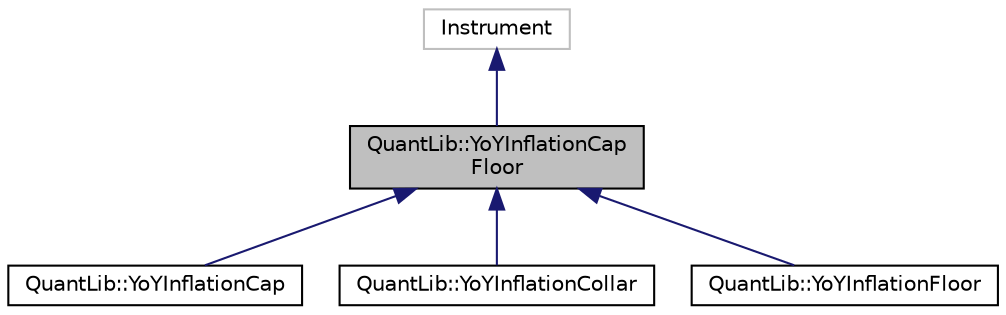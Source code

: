 digraph "QuantLib::YoYInflationCapFloor"
{
  edge [fontname="Helvetica",fontsize="10",labelfontname="Helvetica",labelfontsize="10"];
  node [fontname="Helvetica",fontsize="10",shape=record];
  Node1 [label="QuantLib::YoYInflationCap\lFloor",height=0.2,width=0.4,color="black", fillcolor="grey75", style="filled", fontcolor="black"];
  Node2 -> Node1 [dir="back",color="midnightblue",fontsize="10",style="solid"];
  Node2 [label="Instrument",height=0.2,width=0.4,color="grey75", fillcolor="white", style="filled"];
  Node1 -> Node3 [dir="back",color="midnightblue",fontsize="10",style="solid"];
  Node3 [label="QuantLib::YoYInflationCap",height=0.2,width=0.4,color="black", fillcolor="white", style="filled",URL="$class_quant_lib_1_1_yo_y_inflation_cap.html",tooltip="Concrete YoY Inflation cap class. "];
  Node1 -> Node4 [dir="back",color="midnightblue",fontsize="10",style="solid"];
  Node4 [label="QuantLib::YoYInflationCollar",height=0.2,width=0.4,color="black", fillcolor="white", style="filled",URL="$class_quant_lib_1_1_yo_y_inflation_collar.html",tooltip="Concrete YoY Inflation collar class. "];
  Node1 -> Node5 [dir="back",color="midnightblue",fontsize="10",style="solid"];
  Node5 [label="QuantLib::YoYInflationFloor",height=0.2,width=0.4,color="black", fillcolor="white", style="filled",URL="$class_quant_lib_1_1_yo_y_inflation_floor.html",tooltip="Concrete YoY Inflation floor class. "];
}
